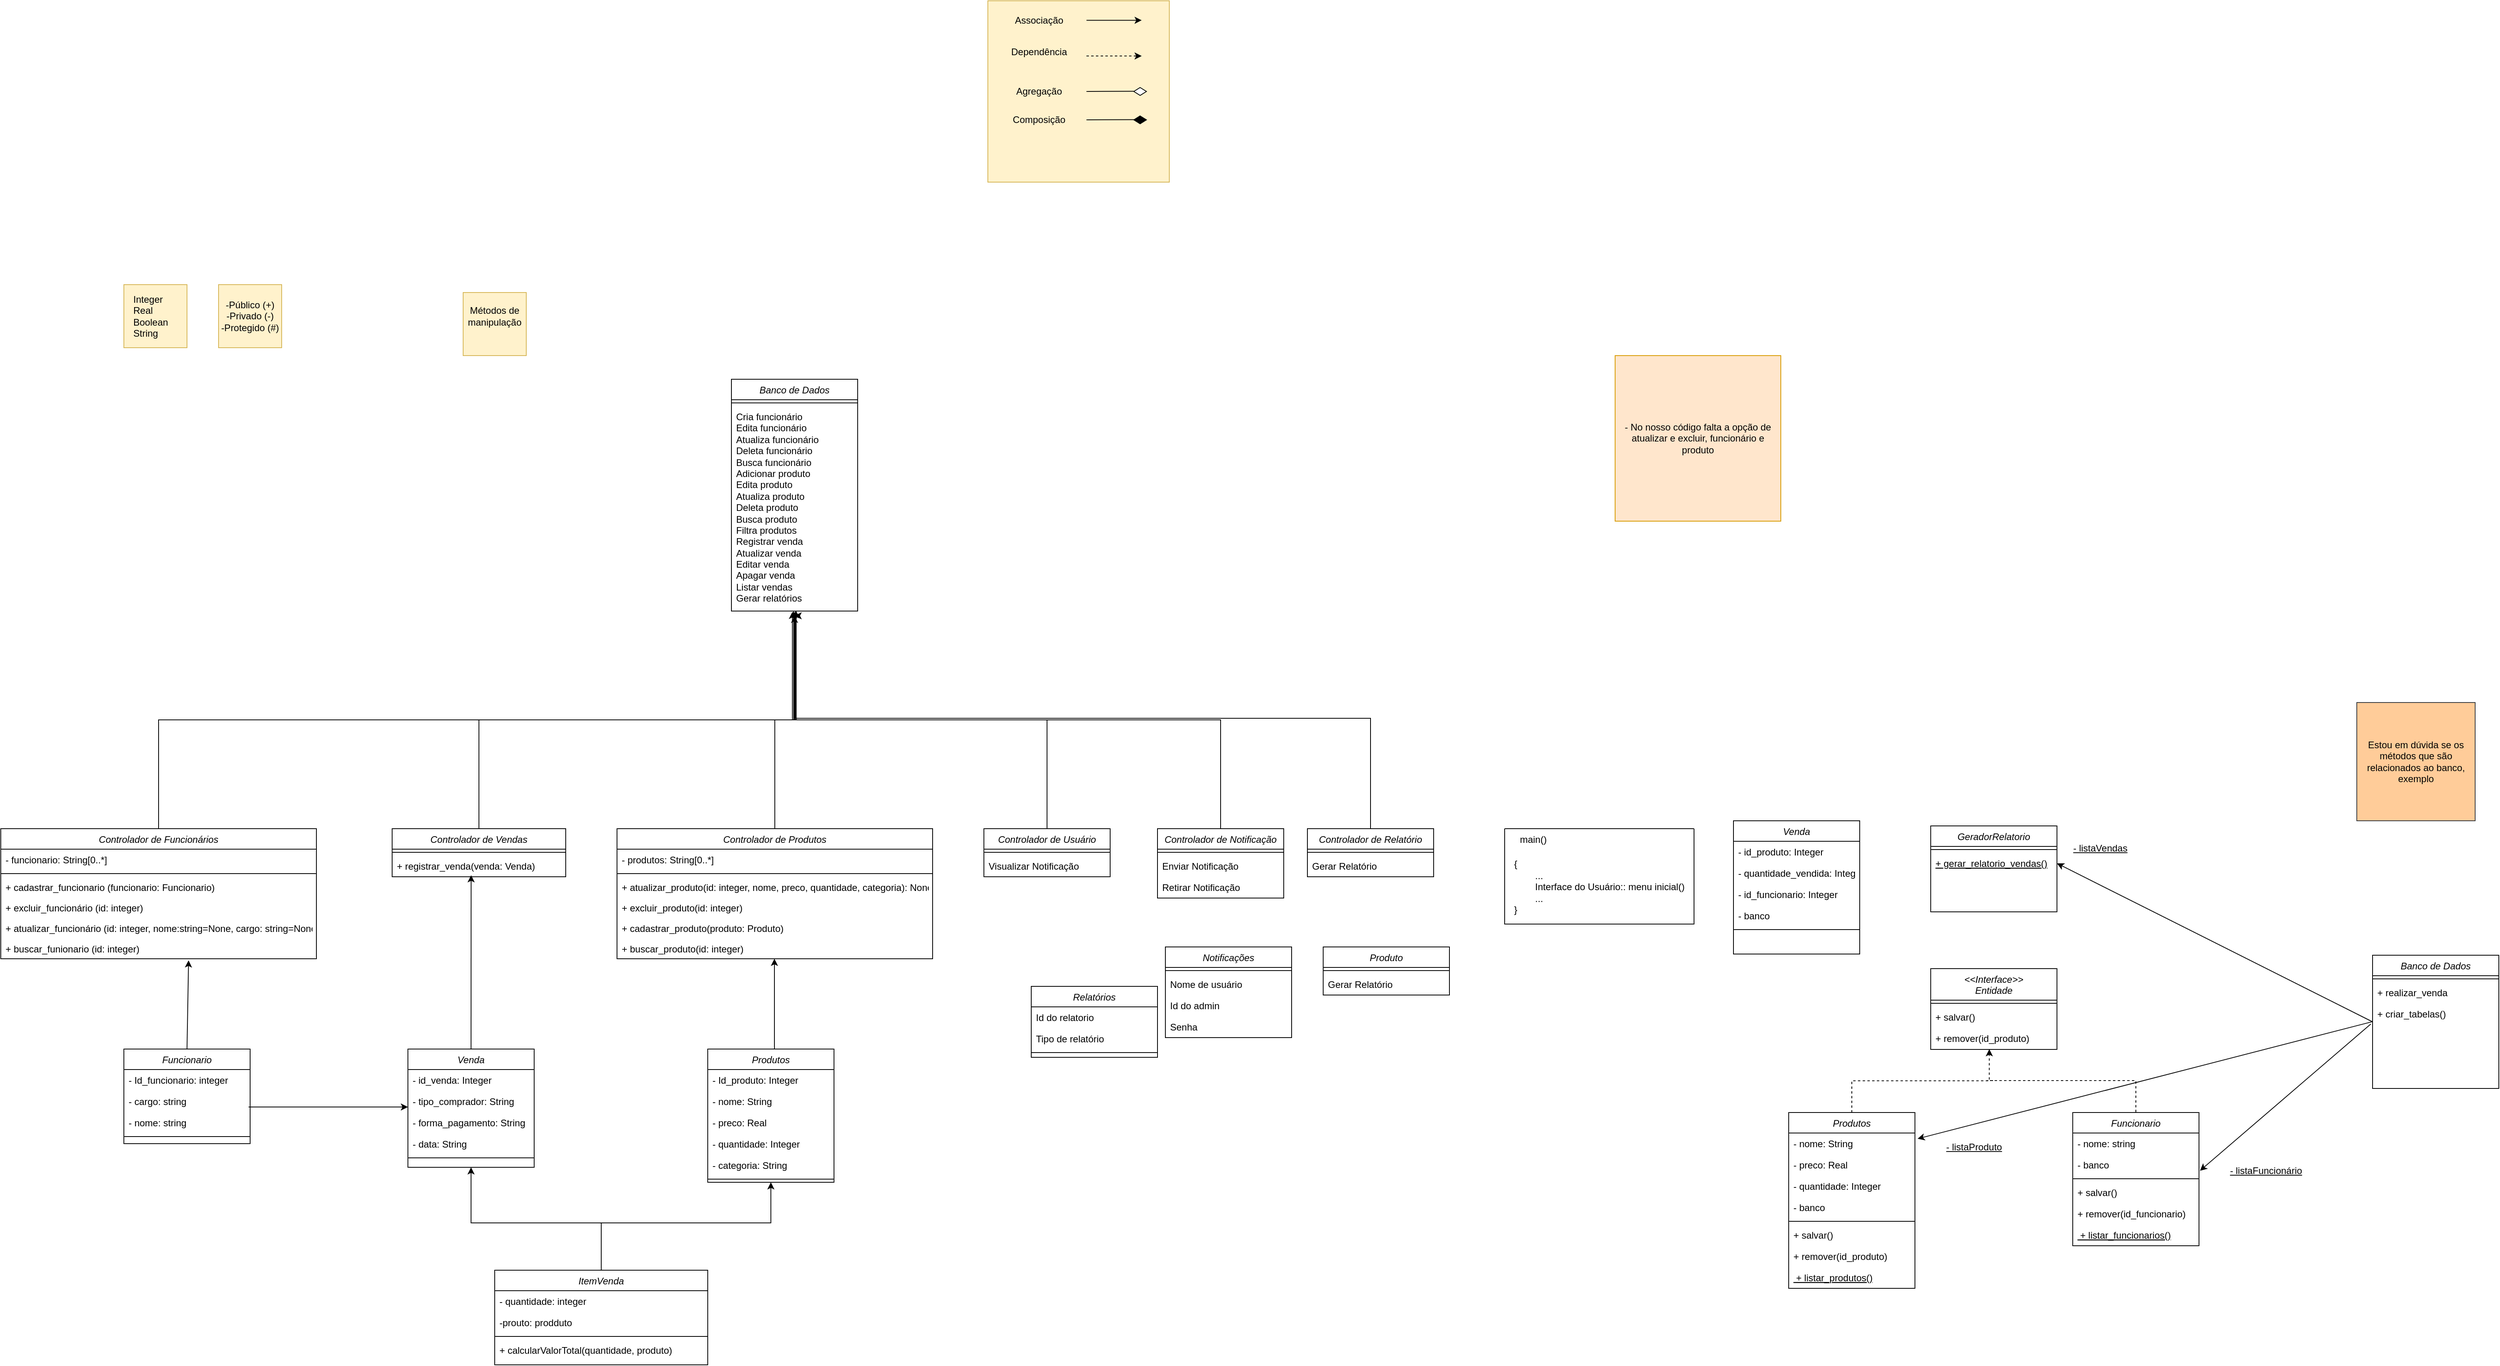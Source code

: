 <mxfile version="24.8.9">
  <diagram id="C5RBs43oDa-KdzZeNtuy" name="Page-1">
    <mxGraphModel dx="1263" dy="1909" grid="1" gridSize="10" guides="1" tooltips="1" connect="1" arrows="1" fold="1" page="1" pageScale="1" pageWidth="827" pageHeight="1169" math="0" shadow="0">
      <root>
        <mxCell id="WIyWlLk6GJQsqaUBKTNV-0" />
        <mxCell id="WIyWlLk6GJQsqaUBKTNV-1" parent="WIyWlLk6GJQsqaUBKTNV-0" />
        <mxCell id="_I3wtdHXXXUd3-tB5gvO-0" value="Controlador de Produtos" style="swimlane;fontStyle=2;align=center;verticalAlign=top;childLayout=stackLayout;horizontal=1;startSize=26;horizontalStack=0;resizeParent=1;resizeLast=0;collapsible=1;marginBottom=0;rounded=0;shadow=0;strokeWidth=1;" parent="WIyWlLk6GJQsqaUBKTNV-1" vertex="1">
          <mxGeometry x="795" y="160" width="400" height="165" as="geometry">
            <mxRectangle x="230" y="140" width="160" height="26" as="alternateBounds" />
          </mxGeometry>
        </mxCell>
        <mxCell id="_I3wtdHXXXUd3-tB5gvO-1" value="- produtos: String[0..*]" style="text;strokeColor=none;fillColor=none;align=left;verticalAlign=top;spacingLeft=4;spacingRight=4;overflow=hidden;rotatable=0;points=[[0,0.5],[1,0.5]];portConstraint=eastwest;" parent="_I3wtdHXXXUd3-tB5gvO-0" vertex="1">
          <mxGeometry y="26" width="400" height="27" as="geometry" />
        </mxCell>
        <mxCell id="_I3wtdHXXXUd3-tB5gvO-2" value="" style="line;html=1;strokeWidth=1;align=left;verticalAlign=middle;spacingTop=-1;spacingLeft=3;spacingRight=3;rotatable=0;labelPosition=right;points=[];portConstraint=eastwest;" parent="_I3wtdHXXXUd3-tB5gvO-0" vertex="1">
          <mxGeometry y="53" width="400" height="8" as="geometry" />
        </mxCell>
        <mxCell id="_I3wtdHXXXUd3-tB5gvO-3" value="+ atualizar_produto(id: integer, nome, preco, quantidade, categoria): None" style="text;align=left;verticalAlign=top;spacingLeft=4;spacingRight=4;overflow=hidden;rotatable=0;points=[[0,0.5],[1,0.5]];portConstraint=eastwest;rounded=0;shadow=0;html=0;" parent="_I3wtdHXXXUd3-tB5gvO-0" vertex="1">
          <mxGeometry y="61" width="400" height="26" as="geometry" />
        </mxCell>
        <mxCell id="_I3wtdHXXXUd3-tB5gvO-4" value="+ excluir_produto(id: integer)" style="text;align=left;verticalAlign=top;spacingLeft=4;spacingRight=4;overflow=hidden;rotatable=0;points=[[0,0.5],[1,0.5]];portConstraint=eastwest;rounded=0;shadow=0;html=0;" parent="_I3wtdHXXXUd3-tB5gvO-0" vertex="1">
          <mxGeometry y="87" width="400" height="26" as="geometry" />
        </mxCell>
        <mxCell id="_I3wtdHXXXUd3-tB5gvO-5" value="+ cadastrar_produto(produto: Produto)" style="text;align=left;verticalAlign=top;spacingLeft=4;spacingRight=4;overflow=hidden;rotatable=0;points=[[0,0.5],[1,0.5]];portConstraint=eastwest;" parent="_I3wtdHXXXUd3-tB5gvO-0" vertex="1">
          <mxGeometry y="113" width="400" height="26" as="geometry" />
        </mxCell>
        <mxCell id="_I3wtdHXXXUd3-tB5gvO-6" value="+ buscar_produto(id: integer) " style="text;align=left;verticalAlign=top;spacingLeft=4;spacingRight=4;overflow=hidden;rotatable=0;points=[[0,0.5],[1,0.5]];portConstraint=eastwest;" parent="_I3wtdHXXXUd3-tB5gvO-0" vertex="1">
          <mxGeometry y="139" width="400" height="26" as="geometry" />
        </mxCell>
        <mxCell id="_I3wtdHXXXUd3-tB5gvO-7" value="Controlador de Funcionários" style="swimlane;fontStyle=2;align=center;verticalAlign=top;childLayout=stackLayout;horizontal=1;startSize=26;horizontalStack=0;resizeParent=1;resizeLast=0;collapsible=1;marginBottom=0;rounded=0;shadow=0;strokeWidth=1;" parent="WIyWlLk6GJQsqaUBKTNV-1" vertex="1">
          <mxGeometry x="14" y="160" width="400" height="165" as="geometry">
            <mxRectangle x="230" y="140" width="160" height="26" as="alternateBounds" />
          </mxGeometry>
        </mxCell>
        <mxCell id="_I3wtdHXXXUd3-tB5gvO-8" value="- funcionario: String[0..*]" style="text;strokeColor=none;fillColor=none;align=left;verticalAlign=top;spacingLeft=4;spacingRight=4;overflow=hidden;rotatable=0;points=[[0,0.5],[1,0.5]];portConstraint=eastwest;" parent="_I3wtdHXXXUd3-tB5gvO-7" vertex="1">
          <mxGeometry y="26" width="400" height="27" as="geometry" />
        </mxCell>
        <mxCell id="_I3wtdHXXXUd3-tB5gvO-9" value="" style="line;html=1;strokeWidth=1;align=left;verticalAlign=middle;spacingTop=-1;spacingLeft=3;spacingRight=3;rotatable=0;labelPosition=right;points=[];portConstraint=eastwest;" parent="_I3wtdHXXXUd3-tB5gvO-7" vertex="1">
          <mxGeometry y="53" width="400" height="8" as="geometry" />
        </mxCell>
        <mxCell id="_I3wtdHXXXUd3-tB5gvO-10" value="+ cadastrar_funcionario (funcionario: Funcionario)" style="text;align=left;verticalAlign=top;spacingLeft=4;spacingRight=4;overflow=hidden;rotatable=0;points=[[0,0.5],[1,0.5]];portConstraint=eastwest;" parent="_I3wtdHXXXUd3-tB5gvO-7" vertex="1">
          <mxGeometry y="61" width="400" height="26" as="geometry" />
        </mxCell>
        <mxCell id="_I3wtdHXXXUd3-tB5gvO-11" value="+ excluir_funcionário (id: integer)" style="text;align=left;verticalAlign=top;spacingLeft=4;spacingRight=4;overflow=hidden;rotatable=0;points=[[0,0.5],[1,0.5]];portConstraint=eastwest;rounded=0;shadow=0;html=0;" parent="_I3wtdHXXXUd3-tB5gvO-7" vertex="1">
          <mxGeometry y="87" width="400" height="26" as="geometry" />
        </mxCell>
        <mxCell id="_I3wtdHXXXUd3-tB5gvO-12" value="+ atualizar_funcionário (id: integer, nome:string=None, cargo: string=None)" style="text;align=left;verticalAlign=top;spacingLeft=4;spacingRight=4;overflow=hidden;rotatable=0;points=[[0,0.5],[1,0.5]];portConstraint=eastwest;rounded=0;shadow=0;html=0;" parent="_I3wtdHXXXUd3-tB5gvO-7" vertex="1">
          <mxGeometry y="113" width="400" height="26" as="geometry" />
        </mxCell>
        <mxCell id="_I3wtdHXXXUd3-tB5gvO-13" value="+ buscar_funionario (id: integer)" style="text;align=left;verticalAlign=top;spacingLeft=4;spacingRight=4;overflow=hidden;rotatable=0;points=[[0,0.5],[1,0.5]];portConstraint=eastwest;rounded=0;shadow=0;html=0;" parent="_I3wtdHXXXUd3-tB5gvO-7" vertex="1">
          <mxGeometry y="139" width="400" height="26" as="geometry" />
        </mxCell>
        <mxCell id="_I3wtdHXXXUd3-tB5gvO-14" value="Controlador de Vendas" style="swimlane;fontStyle=2;align=center;verticalAlign=top;childLayout=stackLayout;horizontal=1;startSize=26;horizontalStack=0;resizeParent=1;resizeLast=0;collapsible=1;marginBottom=0;rounded=0;shadow=0;strokeWidth=1;" parent="WIyWlLk6GJQsqaUBKTNV-1" vertex="1">
          <mxGeometry x="510" y="160" width="220" height="61" as="geometry">
            <mxRectangle x="240" y="200" width="160" height="26" as="alternateBounds" />
          </mxGeometry>
        </mxCell>
        <mxCell id="_I3wtdHXXXUd3-tB5gvO-15" value="" style="line;html=1;strokeWidth=1;align=left;verticalAlign=middle;spacingTop=-1;spacingLeft=3;spacingRight=3;rotatable=0;labelPosition=right;points=[];portConstraint=eastwest;" parent="_I3wtdHXXXUd3-tB5gvO-14" vertex="1">
          <mxGeometry y="26" width="220" height="8" as="geometry" />
        </mxCell>
        <mxCell id="_I3wtdHXXXUd3-tB5gvO-16" value="+ registrar_venda(venda: Venda)" style="text;strokeColor=none;fillColor=none;align=left;verticalAlign=top;spacingLeft=4;spacingRight=4;overflow=hidden;rotatable=0;points=[[0,0.5],[1,0.5]];portConstraint=eastwest;" parent="_I3wtdHXXXUd3-tB5gvO-14" vertex="1">
          <mxGeometry y="34" width="220" height="27" as="geometry" />
        </mxCell>
        <mxCell id="_I3wtdHXXXUd3-tB5gvO-17" value="Controlador de Notificação" style="swimlane;fontStyle=2;align=center;verticalAlign=top;childLayout=stackLayout;horizontal=1;startSize=26;horizontalStack=0;resizeParent=1;resizeLast=0;collapsible=1;marginBottom=0;rounded=0;shadow=0;strokeWidth=1;" parent="WIyWlLk6GJQsqaUBKTNV-1" vertex="1">
          <mxGeometry x="1480" y="160" width="160" height="88" as="geometry">
            <mxRectangle x="240" y="200" width="160" height="26" as="alternateBounds" />
          </mxGeometry>
        </mxCell>
        <mxCell id="_I3wtdHXXXUd3-tB5gvO-18" value="" style="line;html=1;strokeWidth=1;align=left;verticalAlign=middle;spacingTop=-1;spacingLeft=3;spacingRight=3;rotatable=0;labelPosition=right;points=[];portConstraint=eastwest;" parent="_I3wtdHXXXUd3-tB5gvO-17" vertex="1">
          <mxGeometry y="26" width="160" height="8" as="geometry" />
        </mxCell>
        <mxCell id="_I3wtdHXXXUd3-tB5gvO-19" value="Enviar Notificação" style="text;strokeColor=none;fillColor=none;align=left;verticalAlign=top;spacingLeft=4;spacingRight=4;overflow=hidden;rotatable=0;points=[[0,0.5],[1,0.5]];portConstraint=eastwest;" parent="_I3wtdHXXXUd3-tB5gvO-17" vertex="1">
          <mxGeometry y="34" width="160" height="27" as="geometry" />
        </mxCell>
        <mxCell id="_I3wtdHXXXUd3-tB5gvO-20" value="Retirar Notificação" style="text;strokeColor=none;fillColor=none;align=left;verticalAlign=top;spacingLeft=4;spacingRight=4;overflow=hidden;rotatable=0;points=[[0,0.5],[1,0.5]];portConstraint=eastwest;" parent="_I3wtdHXXXUd3-tB5gvO-17" vertex="1">
          <mxGeometry y="61" width="160" height="27" as="geometry" />
        </mxCell>
        <mxCell id="_I3wtdHXXXUd3-tB5gvO-21" value="Controlador de Usuário" style="swimlane;fontStyle=2;align=center;verticalAlign=top;childLayout=stackLayout;horizontal=1;startSize=26;horizontalStack=0;resizeParent=1;resizeLast=0;collapsible=1;marginBottom=0;rounded=0;shadow=0;strokeWidth=1;" parent="WIyWlLk6GJQsqaUBKTNV-1" vertex="1">
          <mxGeometry x="1260" y="160" width="160" height="61" as="geometry">
            <mxRectangle x="240" y="200" width="160" height="26" as="alternateBounds" />
          </mxGeometry>
        </mxCell>
        <mxCell id="_I3wtdHXXXUd3-tB5gvO-22" value="" style="line;html=1;strokeWidth=1;align=left;verticalAlign=middle;spacingTop=-1;spacingLeft=3;spacingRight=3;rotatable=0;labelPosition=right;points=[];portConstraint=eastwest;" parent="_I3wtdHXXXUd3-tB5gvO-21" vertex="1">
          <mxGeometry y="26" width="160" height="8" as="geometry" />
        </mxCell>
        <mxCell id="_I3wtdHXXXUd3-tB5gvO-23" value="Visualizar Notificação" style="text;strokeColor=none;fillColor=none;align=left;verticalAlign=top;spacingLeft=4;spacingRight=4;overflow=hidden;rotatable=0;points=[[0,0.5],[1,0.5]];portConstraint=eastwest;" parent="_I3wtdHXXXUd3-tB5gvO-21" vertex="1">
          <mxGeometry y="34" width="160" height="27" as="geometry" />
        </mxCell>
        <mxCell id="I9rmAQICTZ3IYjPyF-Hz-8" style="edgeStyle=orthogonalEdgeStyle;rounded=0;orthogonalLoop=1;jettySize=auto;html=1;" parent="WIyWlLk6GJQsqaUBKTNV-1" source="_I3wtdHXXXUd3-tB5gvO-24" edge="1">
          <mxGeometry relative="1" as="geometry">
            <mxPoint x="1020" y="-110.0" as="targetPoint" />
            <Array as="points">
              <mxPoint x="1750" y="20" />
              <mxPoint x="1021" y="20" />
              <mxPoint x="1021" y="-110" />
            </Array>
          </mxGeometry>
        </mxCell>
        <mxCell id="_I3wtdHXXXUd3-tB5gvO-24" value="Controlador de Relatório" style="swimlane;fontStyle=2;align=center;verticalAlign=top;childLayout=stackLayout;horizontal=1;startSize=26;horizontalStack=0;resizeParent=1;resizeLast=0;collapsible=1;marginBottom=0;rounded=0;shadow=0;strokeWidth=1;" parent="WIyWlLk6GJQsqaUBKTNV-1" vertex="1">
          <mxGeometry x="1670" y="160" width="160" height="61" as="geometry">
            <mxRectangle x="230" y="140" width="160" height="26" as="alternateBounds" />
          </mxGeometry>
        </mxCell>
        <mxCell id="_I3wtdHXXXUd3-tB5gvO-25" value="" style="line;html=1;strokeWidth=1;align=left;verticalAlign=middle;spacingTop=-1;spacingLeft=3;spacingRight=3;rotatable=0;labelPosition=right;points=[];portConstraint=eastwest;" parent="_I3wtdHXXXUd3-tB5gvO-24" vertex="1">
          <mxGeometry y="26" width="160" height="8" as="geometry" />
        </mxCell>
        <mxCell id="_I3wtdHXXXUd3-tB5gvO-26" value="Gerar Relatório" style="text;strokeColor=none;fillColor=none;align=left;verticalAlign=top;spacingLeft=4;spacingRight=4;overflow=hidden;rotatable=0;points=[[0,0.5],[1,0.5]];portConstraint=eastwest;" parent="_I3wtdHXXXUd3-tB5gvO-24" vertex="1">
          <mxGeometry y="34" width="160" height="27" as="geometry" />
        </mxCell>
        <mxCell id="_I3wtdHXXXUd3-tB5gvO-27" value="Notificações" style="swimlane;fontStyle=2;align=center;verticalAlign=top;childLayout=stackLayout;horizontal=1;startSize=26;horizontalStack=0;resizeParent=1;resizeLast=0;collapsible=1;marginBottom=0;rounded=0;shadow=0;strokeWidth=1;" parent="WIyWlLk6GJQsqaUBKTNV-1" vertex="1">
          <mxGeometry x="1490" y="310" width="160" height="115" as="geometry">
            <mxRectangle x="240" y="200" width="160" height="26" as="alternateBounds" />
          </mxGeometry>
        </mxCell>
        <mxCell id="_I3wtdHXXXUd3-tB5gvO-28" value="" style="line;html=1;strokeWidth=1;align=left;verticalAlign=middle;spacingTop=-1;spacingLeft=3;spacingRight=3;rotatable=0;labelPosition=right;points=[];portConstraint=eastwest;" parent="_I3wtdHXXXUd3-tB5gvO-27" vertex="1">
          <mxGeometry y="26" width="160" height="8" as="geometry" />
        </mxCell>
        <mxCell id="_I3wtdHXXXUd3-tB5gvO-29" value="Nome de usuário" style="text;strokeColor=none;fillColor=none;align=left;verticalAlign=top;spacingLeft=4;spacingRight=4;overflow=hidden;rotatable=0;points=[[0,0.5],[1,0.5]];portConstraint=eastwest;" parent="_I3wtdHXXXUd3-tB5gvO-27" vertex="1">
          <mxGeometry y="34" width="160" height="27" as="geometry" />
        </mxCell>
        <mxCell id="_I3wtdHXXXUd3-tB5gvO-30" value="Id do admin" style="text;strokeColor=none;fillColor=none;align=left;verticalAlign=top;spacingLeft=4;spacingRight=4;overflow=hidden;rotatable=0;points=[[0,0.5],[1,0.5]];portConstraint=eastwest;" parent="_I3wtdHXXXUd3-tB5gvO-27" vertex="1">
          <mxGeometry y="61" width="160" height="27" as="geometry" />
        </mxCell>
        <mxCell id="_I3wtdHXXXUd3-tB5gvO-31" value="Senha" style="text;strokeColor=none;fillColor=none;align=left;verticalAlign=top;spacingLeft=4;spacingRight=4;overflow=hidden;rotatable=0;points=[[0,0.5],[1,0.5]];portConstraint=eastwest;" parent="_I3wtdHXXXUd3-tB5gvO-27" vertex="1">
          <mxGeometry y="88" width="160" height="27" as="geometry" />
        </mxCell>
        <mxCell id="_I3wtdHXXXUd3-tB5gvO-32" value="Venda" style="swimlane;fontStyle=2;align=center;verticalAlign=top;childLayout=stackLayout;horizontal=1;startSize=26;horizontalStack=0;resizeParent=1;resizeLast=0;collapsible=1;marginBottom=0;rounded=0;shadow=0;strokeWidth=1;" parent="WIyWlLk6GJQsqaUBKTNV-1" vertex="1">
          <mxGeometry x="530" y="439.5" width="160" height="150" as="geometry">
            <mxRectangle x="230" y="140" width="160" height="26" as="alternateBounds" />
          </mxGeometry>
        </mxCell>
        <mxCell id="_I3wtdHXXXUd3-tB5gvO-33" value="- id_venda: Integer" style="text;strokeColor=none;fillColor=none;align=left;verticalAlign=top;spacingLeft=4;spacingRight=4;overflow=hidden;rotatable=0;points=[[0,0.5],[1,0.5]];portConstraint=eastwest;" parent="_I3wtdHXXXUd3-tB5gvO-32" vertex="1">
          <mxGeometry y="26" width="160" height="27" as="geometry" />
        </mxCell>
        <mxCell id="_I3wtdHXXXUd3-tB5gvO-34" value="- tipo_comprador: String" style="text;strokeColor=none;fillColor=none;align=left;verticalAlign=top;spacingLeft=4;spacingRight=4;overflow=hidden;rotatable=0;points=[[0,0.5],[1,0.5]];portConstraint=eastwest;" parent="_I3wtdHXXXUd3-tB5gvO-32" vertex="1">
          <mxGeometry y="53" width="160" height="27" as="geometry" />
        </mxCell>
        <mxCell id="_I3wtdHXXXUd3-tB5gvO-35" value="- forma_pagamento: String" style="text;strokeColor=none;fillColor=none;align=left;verticalAlign=top;spacingLeft=4;spacingRight=4;overflow=hidden;rotatable=0;points=[[0,0.5],[1,0.5]];portConstraint=eastwest;" parent="_I3wtdHXXXUd3-tB5gvO-32" vertex="1">
          <mxGeometry y="80" width="160" height="27" as="geometry" />
        </mxCell>
        <mxCell id="_I3wtdHXXXUd3-tB5gvO-36" value="- data: String" style="text;strokeColor=none;fillColor=none;align=left;verticalAlign=top;spacingLeft=4;spacingRight=4;overflow=hidden;rotatable=0;points=[[0,0.5],[1,0.5]];portConstraint=eastwest;" parent="_I3wtdHXXXUd3-tB5gvO-32" vertex="1">
          <mxGeometry y="107" width="160" height="27" as="geometry" />
        </mxCell>
        <mxCell id="_I3wtdHXXXUd3-tB5gvO-37" value="" style="line;html=1;strokeWidth=1;align=left;verticalAlign=middle;spacingTop=-1;spacingLeft=3;spacingRight=3;rotatable=0;labelPosition=right;points=[];portConstraint=eastwest;" parent="_I3wtdHXXXUd3-tB5gvO-32" vertex="1">
          <mxGeometry y="134" width="160" height="8" as="geometry" />
        </mxCell>
        <mxCell id="_I3wtdHXXXUd3-tB5gvO-38" value="Produtos" style="swimlane;fontStyle=2;align=center;verticalAlign=top;childLayout=stackLayout;horizontal=1;startSize=26;horizontalStack=0;resizeParent=1;resizeLast=0;collapsible=1;marginBottom=0;rounded=0;shadow=0;strokeWidth=1;" parent="WIyWlLk6GJQsqaUBKTNV-1" vertex="1">
          <mxGeometry x="910" y="439.5" width="160" height="169" as="geometry">
            <mxRectangle x="230" y="140" width="160" height="26" as="alternateBounds" />
          </mxGeometry>
        </mxCell>
        <mxCell id="_I3wtdHXXXUd3-tB5gvO-39" value="- Id_produto: Integer" style="text;strokeColor=none;fillColor=none;align=left;verticalAlign=top;spacingLeft=4;spacingRight=4;overflow=hidden;rotatable=0;points=[[0,0.5],[1,0.5]];portConstraint=eastwest;" parent="_I3wtdHXXXUd3-tB5gvO-38" vertex="1">
          <mxGeometry y="26" width="160" height="27" as="geometry" />
        </mxCell>
        <mxCell id="_I3wtdHXXXUd3-tB5gvO-40" value="- nome: String" style="text;strokeColor=none;fillColor=none;align=left;verticalAlign=top;spacingLeft=4;spacingRight=4;overflow=hidden;rotatable=0;points=[[0,0.5],[1,0.5]];portConstraint=eastwest;" parent="_I3wtdHXXXUd3-tB5gvO-38" vertex="1">
          <mxGeometry y="53" width="160" height="27" as="geometry" />
        </mxCell>
        <mxCell id="_I3wtdHXXXUd3-tB5gvO-41" value="- preco: Real" style="text;strokeColor=none;fillColor=none;align=left;verticalAlign=top;spacingLeft=4;spacingRight=4;overflow=hidden;rotatable=0;points=[[0,0.5],[1,0.5]];portConstraint=eastwest;" parent="_I3wtdHXXXUd3-tB5gvO-38" vertex="1">
          <mxGeometry y="80" width="160" height="27" as="geometry" />
        </mxCell>
        <mxCell id="_I3wtdHXXXUd3-tB5gvO-42" value="- quantidade: Integer" style="text;strokeColor=none;fillColor=none;align=left;verticalAlign=top;spacingLeft=4;spacingRight=4;overflow=hidden;rotatable=0;points=[[0,0.5],[1,0.5]];portConstraint=eastwest;" parent="_I3wtdHXXXUd3-tB5gvO-38" vertex="1">
          <mxGeometry y="107" width="160" height="27" as="geometry" />
        </mxCell>
        <mxCell id="_I3wtdHXXXUd3-tB5gvO-43" value="- categoria: String" style="text;strokeColor=none;fillColor=none;align=left;verticalAlign=top;spacingLeft=4;spacingRight=4;overflow=hidden;rotatable=0;points=[[0,0.5],[1,0.5]];portConstraint=eastwest;" parent="_I3wtdHXXXUd3-tB5gvO-38" vertex="1">
          <mxGeometry y="134" width="160" height="27" as="geometry" />
        </mxCell>
        <mxCell id="_I3wtdHXXXUd3-tB5gvO-44" value="" style="line;html=1;strokeWidth=1;align=left;verticalAlign=middle;spacingTop=-1;spacingLeft=3;spacingRight=3;rotatable=0;labelPosition=right;points=[];portConstraint=eastwest;" parent="_I3wtdHXXXUd3-tB5gvO-38" vertex="1">
          <mxGeometry y="161" width="160" height="8" as="geometry" />
        </mxCell>
        <mxCell id="_I3wtdHXXXUd3-tB5gvO-45" value="Funcionario" style="swimlane;fontStyle=2;align=center;verticalAlign=top;childLayout=stackLayout;horizontal=1;startSize=26;horizontalStack=0;resizeParent=1;resizeLast=0;collapsible=1;marginBottom=0;rounded=0;shadow=0;strokeWidth=1;" parent="WIyWlLk6GJQsqaUBKTNV-1" vertex="1">
          <mxGeometry x="170" y="439.5" width="160" height="120" as="geometry">
            <mxRectangle x="230" y="140" width="160" height="26" as="alternateBounds" />
          </mxGeometry>
        </mxCell>
        <mxCell id="_I3wtdHXXXUd3-tB5gvO-46" value="- Id_funcionario: integer" style="text;strokeColor=none;fillColor=none;align=left;verticalAlign=top;spacingLeft=4;spacingRight=4;overflow=hidden;rotatable=0;points=[[0,0.5],[1,0.5]];portConstraint=eastwest;" parent="_I3wtdHXXXUd3-tB5gvO-45" vertex="1">
          <mxGeometry y="26" width="160" height="27" as="geometry" />
        </mxCell>
        <mxCell id="_I3wtdHXXXUd3-tB5gvO-47" value="- cargo: string" style="text;strokeColor=none;fillColor=none;align=left;verticalAlign=top;spacingLeft=4;spacingRight=4;overflow=hidden;rotatable=0;points=[[0,0.5],[1,0.5]];portConstraint=eastwest;" parent="_I3wtdHXXXUd3-tB5gvO-45" vertex="1">
          <mxGeometry y="53" width="160" height="27" as="geometry" />
        </mxCell>
        <mxCell id="_I3wtdHXXXUd3-tB5gvO-48" value="- nome: string" style="text;strokeColor=none;fillColor=none;align=left;verticalAlign=top;spacingLeft=4;spacingRight=4;overflow=hidden;rotatable=0;points=[[0,0.5],[1,0.5]];portConstraint=eastwest;" parent="_I3wtdHXXXUd3-tB5gvO-45" vertex="1">
          <mxGeometry y="80" width="160" height="27" as="geometry" />
        </mxCell>
        <mxCell id="_I3wtdHXXXUd3-tB5gvO-49" value="" style="line;html=1;strokeWidth=1;align=left;verticalAlign=middle;spacingTop=-1;spacingLeft=3;spacingRight=3;rotatable=0;labelPosition=right;points=[];portConstraint=eastwest;" parent="_I3wtdHXXXUd3-tB5gvO-45" vertex="1">
          <mxGeometry y="107" width="160" height="8" as="geometry" />
        </mxCell>
        <mxCell id="_I3wtdHXXXUd3-tB5gvO-224" value="" style="whiteSpace=wrap;html=1;aspect=fixed;fillColor=#fff2cc;strokeColor=#d6b656;" parent="WIyWlLk6GJQsqaUBKTNV-1" vertex="1">
          <mxGeometry x="170" y="-530" width="80" height="80" as="geometry" />
        </mxCell>
        <mxCell id="_I3wtdHXXXUd3-tB5gvO-223" value="Integer&lt;div&gt;Real&lt;/div&gt;&lt;div&gt;Boolean&lt;/div&gt;&lt;div&gt;String&lt;/div&gt;" style="text;html=1;align=left;verticalAlign=middle;whiteSpace=wrap;rounded=0;" parent="WIyWlLk6GJQsqaUBKTNV-1" vertex="1">
          <mxGeometry x="180" y="-520" width="60" height="60" as="geometry" />
        </mxCell>
        <mxCell id="_I3wtdHXXXUd3-tB5gvO-52" value="Relatórios" style="swimlane;fontStyle=2;align=center;verticalAlign=top;childLayout=stackLayout;horizontal=1;startSize=26;horizontalStack=0;resizeParent=1;resizeLast=0;collapsible=1;marginBottom=0;rounded=0;shadow=0;strokeWidth=1;" parent="WIyWlLk6GJQsqaUBKTNV-1" vertex="1">
          <mxGeometry x="1320" y="360" width="160" height="90" as="geometry">
            <mxRectangle x="230" y="140" width="160" height="26" as="alternateBounds" />
          </mxGeometry>
        </mxCell>
        <mxCell id="_I3wtdHXXXUd3-tB5gvO-53" value="Id do relatorio" style="text;strokeColor=none;fillColor=none;align=left;verticalAlign=top;spacingLeft=4;spacingRight=4;overflow=hidden;rotatable=0;points=[[0,0.5],[1,0.5]];portConstraint=eastwest;" parent="_I3wtdHXXXUd3-tB5gvO-52" vertex="1">
          <mxGeometry y="26" width="160" height="27" as="geometry" />
        </mxCell>
        <mxCell id="_I3wtdHXXXUd3-tB5gvO-54" value="Tipo de relatório" style="text;strokeColor=none;fillColor=none;align=left;verticalAlign=top;spacingLeft=4;spacingRight=4;overflow=hidden;rotatable=0;points=[[0,0.5],[1,0.5]];portConstraint=eastwest;" parent="_I3wtdHXXXUd3-tB5gvO-52" vertex="1">
          <mxGeometry y="53" width="160" height="27" as="geometry" />
        </mxCell>
        <mxCell id="_I3wtdHXXXUd3-tB5gvO-55" value="" style="line;html=1;strokeWidth=1;align=left;verticalAlign=middle;spacingTop=-1;spacingLeft=3;spacingRight=3;rotatable=0;labelPosition=right;points=[];portConstraint=eastwest;" parent="_I3wtdHXXXUd3-tB5gvO-52" vertex="1">
          <mxGeometry y="80" width="160" height="8" as="geometry" />
        </mxCell>
        <mxCell id="_I3wtdHXXXUd3-tB5gvO-50" value="" style="whiteSpace=wrap;html=1;aspect=fixed;fillColor=#fff2cc;strokeColor=#d6b656;" parent="WIyWlLk6GJQsqaUBKTNV-1" vertex="1">
          <mxGeometry x="170" y="-530" width="80" height="80" as="geometry" />
        </mxCell>
        <mxCell id="_I3wtdHXXXUd3-tB5gvO-222" value="" style="whiteSpace=wrap;html=1;aspect=fixed;fillColor=#fff2cc;strokeColor=#d6b656;" parent="WIyWlLk6GJQsqaUBKTNV-1" vertex="1">
          <mxGeometry x="600" y="-520" width="80" height="80" as="geometry" />
        </mxCell>
        <mxCell id="_I3wtdHXXXUd3-tB5gvO-221" value="Métodos de manipulação" style="text;html=1;align=center;verticalAlign=middle;whiteSpace=wrap;rounded=0;" parent="WIyWlLk6GJQsqaUBKTNV-1" vertex="1">
          <mxGeometry x="610" y="-505" width="60" height="30" as="geometry" />
        </mxCell>
        <mxCell id="_I3wtdHXXXUd3-tB5gvO-220" value="" style="whiteSpace=wrap;html=1;aspect=fixed;fillColor=#fff2cc;strokeColor=#d6b656;" parent="WIyWlLk6GJQsqaUBKTNV-1" vertex="1">
          <mxGeometry x="290" y="-530" width="80" height="80" as="geometry" />
        </mxCell>
        <mxCell id="_I3wtdHXXXUd3-tB5gvO-219" value="-Público (+)&lt;br&gt;-Privado (-)&lt;br&gt;-Protegido (#)" style="text;html=1;align=center;verticalAlign=middle;whiteSpace=wrap;rounded=0;" parent="WIyWlLk6GJQsqaUBKTNV-1" vertex="1">
          <mxGeometry x="290" y="-530" width="80" height="80" as="geometry" />
        </mxCell>
        <mxCell id="_I3wtdHXXXUd3-tB5gvO-56" value="Banco de Dados" style="swimlane;fontStyle=2;align=center;verticalAlign=top;childLayout=stackLayout;horizontal=1;startSize=26;horizontalStack=0;resizeParent=1;resizeLast=0;collapsible=1;marginBottom=0;rounded=0;shadow=0;strokeWidth=1;" parent="WIyWlLk6GJQsqaUBKTNV-1" vertex="1">
          <mxGeometry x="940" y="-410" width="160" height="294" as="geometry">
            <mxRectangle x="230" y="140" width="160" height="26" as="alternateBounds" />
          </mxGeometry>
        </mxCell>
        <mxCell id="_I3wtdHXXXUd3-tB5gvO-57" value="" style="line;html=1;strokeWidth=1;align=left;verticalAlign=middle;spacingTop=-1;spacingLeft=3;spacingRight=3;rotatable=0;labelPosition=right;points=[];portConstraint=eastwest;" parent="_I3wtdHXXXUd3-tB5gvO-56" vertex="1">
          <mxGeometry y="26" width="160" height="8" as="geometry" />
        </mxCell>
        <mxCell id="_I3wtdHXXXUd3-tB5gvO-58" value="Cria funcionário&lt;div&gt;Edita funcionário&lt;/div&gt;&lt;div&gt;Atualiza funcionário&lt;/div&gt;&lt;div&gt;Deleta funcionário&lt;/div&gt;&lt;div&gt;Busca funcionário&lt;/div&gt;&lt;div&gt;Adicionar produto&lt;/div&gt;&lt;div&gt;Edita produto&lt;/div&gt;&lt;div&gt;Atualiza produto&lt;/div&gt;&lt;div&gt;Deleta produto&lt;/div&gt;&lt;div&gt;Busca produto&lt;/div&gt;&lt;div&gt;Filtra produtos&lt;/div&gt;&lt;div&gt;Registrar venda&lt;/div&gt;&lt;div&gt;Atualizar venda&lt;/div&gt;&lt;div&gt;Editar venda&lt;/div&gt;&lt;div&gt;Apagar venda&lt;/div&gt;&lt;div&gt;Listar vendas&lt;/div&gt;&lt;div&gt;Gerar relatórios&lt;/div&gt;" style="text;strokeColor=none;fillColor=none;align=left;verticalAlign=top;spacingLeft=4;spacingRight=4;overflow=hidden;rotatable=0;points=[[0,0.5],[1,0.5]];portConstraint=eastwest;whiteSpace=wrap;html=1;" parent="_I3wtdHXXXUd3-tB5gvO-56" vertex="1">
          <mxGeometry y="34" width="160" height="260" as="geometry" />
        </mxCell>
        <mxCell id="_I3wtdHXXXUd3-tB5gvO-51" value="Integer&lt;div&gt;Real&lt;/div&gt;&lt;div&gt;Boolean&lt;/div&gt;&lt;div&gt;String&lt;/div&gt;" style="text;html=1;align=left;verticalAlign=middle;whiteSpace=wrap;rounded=0;" parent="WIyWlLk6GJQsqaUBKTNV-1" vertex="1">
          <mxGeometry x="180" y="-520" width="60" height="60" as="geometry" />
        </mxCell>
        <mxCell id="_I3wtdHXXXUd3-tB5gvO-65" style="edgeStyle=orthogonalEdgeStyle;rounded=0;orthogonalLoop=1;jettySize=auto;html=1;entryX=0.5;entryY=1;entryDx=0;entryDy=0;" parent="WIyWlLk6GJQsqaUBKTNV-1" source="_I3wtdHXXXUd3-tB5gvO-67" target="_I3wtdHXXXUd3-tB5gvO-32" edge="1">
          <mxGeometry relative="1" as="geometry">
            <Array as="points">
              <mxPoint x="775" y="660" />
              <mxPoint x="610" y="660" />
            </Array>
          </mxGeometry>
        </mxCell>
        <mxCell id="_I3wtdHXXXUd3-tB5gvO-59" value="" style="whiteSpace=wrap;html=1;aspect=fixed;fillColor=#fff2cc;strokeColor=#d6b656;" parent="WIyWlLk6GJQsqaUBKTNV-1" vertex="1">
          <mxGeometry x="600" y="-520" width="80" height="80" as="geometry" />
        </mxCell>
        <mxCell id="_I3wtdHXXXUd3-tB5gvO-66" style="edgeStyle=orthogonalEdgeStyle;rounded=0;orthogonalLoop=1;jettySize=auto;html=1;entryX=0.5;entryY=1;entryDx=0;entryDy=0;" parent="WIyWlLk6GJQsqaUBKTNV-1" source="_I3wtdHXXXUd3-tB5gvO-67" target="_I3wtdHXXXUd3-tB5gvO-38" edge="1">
          <mxGeometry relative="1" as="geometry">
            <mxPoint x="990" y="630" as="targetPoint" />
            <Array as="points">
              <mxPoint x="775" y="660" />
              <mxPoint x="990" y="660" />
            </Array>
          </mxGeometry>
        </mxCell>
        <mxCell id="_I3wtdHXXXUd3-tB5gvO-60" value="Métodos de manipulação" style="text;html=1;align=center;verticalAlign=middle;whiteSpace=wrap;rounded=0;" parent="WIyWlLk6GJQsqaUBKTNV-1" vertex="1">
          <mxGeometry x="610" y="-505" width="60" height="30" as="geometry" />
        </mxCell>
        <mxCell id="_I3wtdHXXXUd3-tB5gvO-67" value="ItemVenda" style="swimlane;fontStyle=2;align=center;verticalAlign=top;childLayout=stackLayout;horizontal=1;startSize=26;horizontalStack=0;resizeParent=1;resizeLast=0;collapsible=1;marginBottom=0;rounded=0;shadow=0;strokeWidth=1;" parent="WIyWlLk6GJQsqaUBKTNV-1" vertex="1">
          <mxGeometry x="640" y="720" width="270" height="120" as="geometry">
            <mxRectangle x="230" y="140" width="160" height="26" as="alternateBounds" />
          </mxGeometry>
        </mxCell>
        <mxCell id="_I3wtdHXXXUd3-tB5gvO-68" value="- quantidade: integer" style="text;strokeColor=none;fillColor=none;align=left;verticalAlign=top;spacingLeft=4;spacingRight=4;overflow=hidden;rotatable=0;points=[[0,0.5],[1,0.5]];portConstraint=eastwest;" parent="_I3wtdHXXXUd3-tB5gvO-67" vertex="1">
          <mxGeometry y="26" width="270" height="27" as="geometry" />
        </mxCell>
        <mxCell id="_I3wtdHXXXUd3-tB5gvO-69" value="-prouto: prodduto" style="text;strokeColor=none;fillColor=none;align=left;verticalAlign=top;spacingLeft=4;spacingRight=4;overflow=hidden;rotatable=0;points=[[0,0.5],[1,0.5]];portConstraint=eastwest;" parent="_I3wtdHXXXUd3-tB5gvO-67" vertex="1">
          <mxGeometry y="53" width="270" height="27" as="geometry" />
        </mxCell>
        <mxCell id="_I3wtdHXXXUd3-tB5gvO-70" value="" style="line;html=1;strokeWidth=1;align=left;verticalAlign=middle;spacingTop=-1;spacingLeft=3;spacingRight=3;rotatable=0;labelPosition=right;points=[];portConstraint=eastwest;" parent="_I3wtdHXXXUd3-tB5gvO-67" vertex="1">
          <mxGeometry y="80" width="270" height="8" as="geometry" />
        </mxCell>
        <mxCell id="_I3wtdHXXXUd3-tB5gvO-71" value="+ calcularValorTotal(quantidade, produto)" style="text;strokeColor=none;fillColor=none;align=left;verticalAlign=top;spacingLeft=4;spacingRight=4;overflow=hidden;rotatable=0;points=[[0,0.5],[1,0.5]];portConstraint=eastwest;" parent="_I3wtdHXXXUd3-tB5gvO-67" vertex="1">
          <mxGeometry y="88" width="270" height="27" as="geometry" />
        </mxCell>
        <mxCell id="_I3wtdHXXXUd3-tB5gvO-61" value="" style="whiteSpace=wrap;html=1;aspect=fixed;fillColor=#fff2cc;strokeColor=#d6b656;" parent="WIyWlLk6GJQsqaUBKTNV-1" vertex="1">
          <mxGeometry x="290" y="-530" width="80" height="80" as="geometry" />
        </mxCell>
        <mxCell id="_I3wtdHXXXUd3-tB5gvO-195" value="" style="whiteSpace=wrap;html=1;aspect=fixed;fillColor=#fff2cc;strokeColor=#d6b656;" parent="WIyWlLk6GJQsqaUBKTNV-1" vertex="1">
          <mxGeometry x="1265" y="-890" width="230" height="230" as="geometry" />
        </mxCell>
        <mxCell id="_I3wtdHXXXUd3-tB5gvO-194" value="" style="endArrow=classic;html=1;rounded=0;exitX=0.261;exitY=0.174;exitDx=0;exitDy=0;exitPerimeter=0;" parent="WIyWlLk6GJQsqaUBKTNV-1" edge="1">
          <mxGeometry width="50" height="50" relative="1" as="geometry">
            <mxPoint x="1390.03" y="-865.27" as="sourcePoint" />
            <mxPoint x="1460" y="-865.29" as="targetPoint" />
            <Array as="points">
              <mxPoint x="1420" y="-865.29" />
            </Array>
          </mxGeometry>
        </mxCell>
        <mxCell id="_I3wtdHXXXUd3-tB5gvO-193" value="Associação" style="text;html=1;align=center;verticalAlign=middle;whiteSpace=wrap;rounded=0;" parent="WIyWlLk6GJQsqaUBKTNV-1" vertex="1">
          <mxGeometry x="1300" y="-880" width="60" height="30" as="geometry" />
        </mxCell>
        <mxCell id="_I3wtdHXXXUd3-tB5gvO-74" style="edgeStyle=orthogonalEdgeStyle;rounded=0;orthogonalLoop=1;jettySize=auto;html=1;entryX=0.5;entryY=1;entryDx=0;entryDy=0;exitX=0.5;exitY=0;exitDx=0;exitDy=0;" parent="WIyWlLk6GJQsqaUBKTNV-1" source="_I3wtdHXXXUd3-tB5gvO-38" edge="1">
          <mxGeometry relative="1" as="geometry">
            <mxPoint x="995" y="430" as="sourcePoint" />
            <mxPoint x="994.5" y="325" as="targetPoint" />
            <Array as="points">
              <mxPoint x="995" y="440" />
            </Array>
          </mxGeometry>
        </mxCell>
        <mxCell id="_I3wtdHXXXUd3-tB5gvO-62" value="-Público (+)&lt;br&gt;-Privado (-)&lt;br&gt;-Protegido (#)" style="text;html=1;align=center;verticalAlign=middle;whiteSpace=wrap;rounded=0;" parent="WIyWlLk6GJQsqaUBKTNV-1" vertex="1">
          <mxGeometry x="290" y="-530" width="80" height="80" as="geometry" />
        </mxCell>
        <mxCell id="_I3wtdHXXXUd3-tB5gvO-75" value="" style="endArrow=classic;html=1;rounded=0;entryX=0.455;entryY=0.926;entryDx=0;entryDy=0;entryPerimeter=0;exitX=0.5;exitY=0;exitDx=0;exitDy=0;" parent="WIyWlLk6GJQsqaUBKTNV-1" source="_I3wtdHXXXUd3-tB5gvO-32" target="_I3wtdHXXXUd3-tB5gvO-16" edge="1">
          <mxGeometry width="50" height="50" relative="1" as="geometry">
            <mxPoint x="580" y="360" as="sourcePoint" />
            <mxPoint x="630" y="310" as="targetPoint" />
          </mxGeometry>
        </mxCell>
        <mxCell id="_I3wtdHXXXUd3-tB5gvO-76" value="" style="endArrow=classic;html=1;rounded=0;entryX=0.595;entryY=1.077;entryDx=0;entryDy=0;entryPerimeter=0;" parent="WIyWlLk6GJQsqaUBKTNV-1" target="_I3wtdHXXXUd3-tB5gvO-13" edge="1">
          <mxGeometry width="50" height="50" relative="1" as="geometry">
            <mxPoint x="250" y="440" as="sourcePoint" />
            <mxPoint x="300" y="390" as="targetPoint" />
          </mxGeometry>
        </mxCell>
        <mxCell id="_I3wtdHXXXUd3-tB5gvO-77" value="" style="endArrow=classic;html=1;rounded=0;exitX=0.988;exitY=0.759;exitDx=0;exitDy=0;exitPerimeter=0;entryX=0;entryY=0.759;entryDx=0;entryDy=0;entryPerimeter=0;" parent="WIyWlLk6GJQsqaUBKTNV-1" source="_I3wtdHXXXUd3-tB5gvO-47" target="_I3wtdHXXXUd3-tB5gvO-34" edge="1">
          <mxGeometry width="50" height="50" relative="1" as="geometry">
            <mxPoint x="410" y="540" as="sourcePoint" />
            <mxPoint x="460" y="490" as="targetPoint" />
          </mxGeometry>
        </mxCell>
        <mxCell id="_I3wtdHXXXUd3-tB5gvO-85" value="&amp;nbsp;" style="text;html=1;align=center;verticalAlign=middle;resizable=0;points=[];autosize=1;strokeColor=none;fillColor=none;" parent="WIyWlLk6GJQsqaUBKTNV-1" vertex="1">
          <mxGeometry x="1225" y="608" width="30" height="30" as="geometry" />
        </mxCell>
        <mxCell id="_I3wtdHXXXUd3-tB5gvO-158" value="" style="whiteSpace=wrap;html=1;aspect=fixed;fillColor=#fff2cc;strokeColor=#d6b656;" parent="WIyWlLk6GJQsqaUBKTNV-1" vertex="1">
          <mxGeometry x="1265" y="-890" width="230" height="230" as="geometry" />
        </mxCell>
        <mxCell id="_I3wtdHXXXUd3-tB5gvO-159" value="" style="endArrow=classic;html=1;rounded=0;exitX=0.261;exitY=0.174;exitDx=0;exitDy=0;exitPerimeter=0;" parent="WIyWlLk6GJQsqaUBKTNV-1" edge="1">
          <mxGeometry width="50" height="50" relative="1" as="geometry">
            <mxPoint x="1390.03" y="-865.27" as="sourcePoint" />
            <mxPoint x="1460" y="-865.29" as="targetPoint" />
            <Array as="points">
              <mxPoint x="1420" y="-865.29" />
            </Array>
          </mxGeometry>
        </mxCell>
        <mxCell id="_I3wtdHXXXUd3-tB5gvO-160" value="Associação" style="text;html=1;align=center;verticalAlign=middle;whiteSpace=wrap;rounded=0;" parent="WIyWlLk6GJQsqaUBKTNV-1" vertex="1">
          <mxGeometry x="1300" y="-880" width="60" height="30" as="geometry" />
        </mxCell>
        <mxCell id="7Py9YmB0H-lKycUzYcTV-1" value="" style="endArrow=classic;html=1;rounded=0;exitX=0.261;exitY=0.174;exitDx=0;exitDy=0;exitPerimeter=0;strokeColor=default;dashed=1;" parent="WIyWlLk6GJQsqaUBKTNV-1" edge="1">
          <mxGeometry width="50" height="50" relative="1" as="geometry">
            <mxPoint x="1390.0" y="-819.98" as="sourcePoint" />
            <mxPoint x="1459.97" y="-820" as="targetPoint" />
            <Array as="points">
              <mxPoint x="1419.97" y="-820" />
            </Array>
          </mxGeometry>
        </mxCell>
        <mxCell id="7Py9YmB0H-lKycUzYcTV-3" value="Dependência" style="text;html=1;align=center;verticalAlign=middle;whiteSpace=wrap;rounded=0;" parent="WIyWlLk6GJQsqaUBKTNV-1" vertex="1">
          <mxGeometry x="1300" y="-840" width="60" height="30" as="geometry" />
        </mxCell>
        <mxCell id="7Py9YmB0H-lKycUzYcTV-4" value="Agregação" style="text;html=1;align=center;verticalAlign=middle;whiteSpace=wrap;rounded=0;" parent="WIyWlLk6GJQsqaUBKTNV-1" vertex="1">
          <mxGeometry x="1300" y="-790" width="60" height="30" as="geometry" />
        </mxCell>
        <mxCell id="7Py9YmB0H-lKycUzYcTV-6" value="" style="endArrow=none;html=1;rounded=0;" parent="WIyWlLk6GJQsqaUBKTNV-1" edge="1">
          <mxGeometry width="50" height="50" relative="1" as="geometry">
            <mxPoint x="1390" y="-775" as="sourcePoint" />
            <mxPoint x="1450" y="-775.24" as="targetPoint" />
          </mxGeometry>
        </mxCell>
        <mxCell id="7Py9YmB0H-lKycUzYcTV-7" value="" style="rhombus;whiteSpace=wrap;html=1;" parent="WIyWlLk6GJQsqaUBKTNV-1" vertex="1">
          <mxGeometry x="1450" y="-780" width="16" height="10" as="geometry" />
        </mxCell>
        <mxCell id="7Py9YmB0H-lKycUzYcTV-8" value="Composição" style="text;html=1;align=center;verticalAlign=middle;whiteSpace=wrap;rounded=0;" parent="WIyWlLk6GJQsqaUBKTNV-1" vertex="1">
          <mxGeometry x="1300" y="-754" width="60" height="30" as="geometry" />
        </mxCell>
        <mxCell id="7Py9YmB0H-lKycUzYcTV-10" value="" style="endArrow=none;html=1;rounded=0;" parent="WIyWlLk6GJQsqaUBKTNV-1" edge="1">
          <mxGeometry width="50" height="50" relative="1" as="geometry">
            <mxPoint x="1390" y="-739" as="sourcePoint" />
            <mxPoint x="1450" y="-739.24" as="targetPoint" />
          </mxGeometry>
        </mxCell>
        <mxCell id="7Py9YmB0H-lKycUzYcTV-11" value="" style="rhombus;whiteSpace=wrap;html=1;fillColor=#000000;" parent="WIyWlLk6GJQsqaUBKTNV-1" vertex="1">
          <mxGeometry x="1450" y="-744" width="16" height="10" as="geometry" />
        </mxCell>
        <mxCell id="I9rmAQICTZ3IYjPyF-Hz-2" style="edgeStyle=orthogonalEdgeStyle;rounded=0;orthogonalLoop=1;jettySize=auto;html=1;entryX=0.513;entryY=1;entryDx=0;entryDy=0;entryPerimeter=0;" parent="WIyWlLk6GJQsqaUBKTNV-1" source="_I3wtdHXXXUd3-tB5gvO-7" target="_I3wtdHXXXUd3-tB5gvO-58" edge="1">
          <mxGeometry relative="1" as="geometry" />
        </mxCell>
        <mxCell id="I9rmAQICTZ3IYjPyF-Hz-3" style="edgeStyle=orthogonalEdgeStyle;rounded=0;orthogonalLoop=1;jettySize=auto;html=1;entryX=0.508;entryY=1;entryDx=0;entryDy=0;entryPerimeter=0;" parent="WIyWlLk6GJQsqaUBKTNV-1" source="_I3wtdHXXXUd3-tB5gvO-14" target="_I3wtdHXXXUd3-tB5gvO-58" edge="1">
          <mxGeometry relative="1" as="geometry" />
        </mxCell>
        <mxCell id="I9rmAQICTZ3IYjPyF-Hz-4" style="edgeStyle=orthogonalEdgeStyle;rounded=0;orthogonalLoop=1;jettySize=auto;html=1;entryX=0.5;entryY=1.023;entryDx=0;entryDy=0;entryPerimeter=0;" parent="WIyWlLk6GJQsqaUBKTNV-1" source="_I3wtdHXXXUd3-tB5gvO-0" target="_I3wtdHXXXUd3-tB5gvO-58" edge="1">
          <mxGeometry relative="1" as="geometry">
            <Array as="points">
              <mxPoint x="995" y="22" />
              <mxPoint x="1020" y="22" />
            </Array>
          </mxGeometry>
        </mxCell>
        <mxCell id="I9rmAQICTZ3IYjPyF-Hz-5" style="edgeStyle=orthogonalEdgeStyle;rounded=0;orthogonalLoop=1;jettySize=auto;html=1;entryX=0.483;entryY=1.004;entryDx=0;entryDy=0;entryPerimeter=0;" parent="WIyWlLk6GJQsqaUBKTNV-1" source="_I3wtdHXXXUd3-tB5gvO-21" target="_I3wtdHXXXUd3-tB5gvO-58" edge="1">
          <mxGeometry relative="1" as="geometry" />
        </mxCell>
        <mxCell id="I9rmAQICTZ3IYjPyF-Hz-6" style="edgeStyle=orthogonalEdgeStyle;rounded=0;orthogonalLoop=1;jettySize=auto;html=1;entryX=0.493;entryY=1;entryDx=0;entryDy=0;entryPerimeter=0;" parent="WIyWlLk6GJQsqaUBKTNV-1" source="_I3wtdHXXXUd3-tB5gvO-17" target="_I3wtdHXXXUd3-tB5gvO-58" edge="1">
          <mxGeometry relative="1" as="geometry" />
        </mxCell>
        <mxCell id="OVBkLCfnEWp9YMBtG4E_-0" value="Produto" style="swimlane;fontStyle=2;align=center;verticalAlign=top;childLayout=stackLayout;horizontal=1;startSize=26;horizontalStack=0;resizeParent=1;resizeLast=0;collapsible=1;marginBottom=0;rounded=0;shadow=0;strokeWidth=1;" vertex="1" parent="WIyWlLk6GJQsqaUBKTNV-1">
          <mxGeometry x="1690" y="310" width="160" height="61" as="geometry">
            <mxRectangle x="230" y="140" width="160" height="26" as="alternateBounds" />
          </mxGeometry>
        </mxCell>
        <mxCell id="OVBkLCfnEWp9YMBtG4E_-1" value="" style="line;html=1;strokeWidth=1;align=left;verticalAlign=middle;spacingTop=-1;spacingLeft=3;spacingRight=3;rotatable=0;labelPosition=right;points=[];portConstraint=eastwest;" vertex="1" parent="OVBkLCfnEWp9YMBtG4E_-0">
          <mxGeometry y="26" width="160" height="8" as="geometry" />
        </mxCell>
        <mxCell id="OVBkLCfnEWp9YMBtG4E_-2" value="Gerar Relatório" style="text;strokeColor=none;fillColor=none;align=left;verticalAlign=top;spacingLeft=4;spacingRight=4;overflow=hidden;rotatable=0;points=[[0,0.5],[1,0.5]];portConstraint=eastwest;" vertex="1" parent="OVBkLCfnEWp9YMBtG4E_-0">
          <mxGeometry y="34" width="160" height="27" as="geometry" />
        </mxCell>
        <mxCell id="OVBkLCfnEWp9YMBtG4E_-12" value="Banco de Dados" style="swimlane;fontStyle=2;align=center;verticalAlign=top;childLayout=stackLayout;horizontal=1;startSize=26;horizontalStack=0;resizeParent=1;resizeLast=0;collapsible=1;marginBottom=0;rounded=0;shadow=0;strokeWidth=1;" vertex="1" parent="WIyWlLk6GJQsqaUBKTNV-1">
          <mxGeometry x="3020" y="320.5" width="160" height="169" as="geometry">
            <mxRectangle x="230" y="140" width="160" height="26" as="alternateBounds" />
          </mxGeometry>
        </mxCell>
        <mxCell id="OVBkLCfnEWp9YMBtG4E_-13" value="" style="line;html=1;strokeWidth=1;align=left;verticalAlign=middle;spacingTop=-1;spacingLeft=3;spacingRight=3;rotatable=0;labelPosition=right;points=[];portConstraint=eastwest;" vertex="1" parent="OVBkLCfnEWp9YMBtG4E_-12">
          <mxGeometry y="26" width="160" height="8" as="geometry" />
        </mxCell>
        <mxCell id="OVBkLCfnEWp9YMBtG4E_-63" value="+ realizar_venda" style="text;strokeColor=none;fillColor=none;align=left;verticalAlign=top;spacingLeft=4;spacingRight=4;overflow=hidden;rotatable=0;points=[[0,0.5],[1,0.5]];portConstraint=eastwest;fontStyle=0" vertex="1" parent="OVBkLCfnEWp9YMBtG4E_-12">
          <mxGeometry y="34" width="160" height="27" as="geometry" />
        </mxCell>
        <mxCell id="OVBkLCfnEWp9YMBtG4E_-84" value="+ criar_tabelas()" style="text;strokeColor=none;fillColor=none;align=left;verticalAlign=top;spacingLeft=4;spacingRight=4;overflow=hidden;rotatable=0;points=[[0,0.5],[1,0.5]];portConstraint=eastwest;fontStyle=0" vertex="1" parent="OVBkLCfnEWp9YMBtG4E_-12">
          <mxGeometry y="61" width="160" height="27" as="geometry" />
        </mxCell>
        <mxCell id="OVBkLCfnEWp9YMBtG4E_-26" value="Funcionario" style="swimlane;fontStyle=2;align=center;verticalAlign=top;childLayout=stackLayout;horizontal=1;startSize=26;horizontalStack=0;resizeParent=1;resizeLast=0;collapsible=1;marginBottom=0;rounded=0;shadow=0;strokeWidth=1;" vertex="1" parent="WIyWlLk6GJQsqaUBKTNV-1">
          <mxGeometry x="2640" y="520" width="160" height="169" as="geometry">
            <mxRectangle x="230" y="140" width="160" height="26" as="alternateBounds" />
          </mxGeometry>
        </mxCell>
        <mxCell id="OVBkLCfnEWp9YMBtG4E_-29" value="- nome: string" style="text;strokeColor=none;fillColor=none;align=left;verticalAlign=top;spacingLeft=4;spacingRight=4;overflow=hidden;rotatable=0;points=[[0,0.5],[1,0.5]];portConstraint=eastwest;" vertex="1" parent="OVBkLCfnEWp9YMBtG4E_-26">
          <mxGeometry y="26" width="160" height="27" as="geometry" />
        </mxCell>
        <mxCell id="OVBkLCfnEWp9YMBtG4E_-31" value="- banco" style="text;strokeColor=none;fillColor=none;align=left;verticalAlign=top;spacingLeft=4;spacingRight=4;overflow=hidden;rotatable=0;points=[[0,0.5],[1,0.5]];portConstraint=eastwest;" vertex="1" parent="OVBkLCfnEWp9YMBtG4E_-26">
          <mxGeometry y="53" width="160" height="27" as="geometry" />
        </mxCell>
        <mxCell id="OVBkLCfnEWp9YMBtG4E_-30" value="" style="line;html=1;strokeWidth=1;align=left;verticalAlign=middle;spacingTop=-1;spacingLeft=3;spacingRight=3;rotatable=0;labelPosition=right;points=[];portConstraint=eastwest;" vertex="1" parent="OVBkLCfnEWp9YMBtG4E_-26">
          <mxGeometry y="80" width="160" height="8" as="geometry" />
        </mxCell>
        <mxCell id="OVBkLCfnEWp9YMBtG4E_-82" value="+ salvar()" style="text;strokeColor=none;fillColor=none;align=left;verticalAlign=top;spacingLeft=4;spacingRight=4;overflow=hidden;rotatable=0;points=[[0,0.5],[1,0.5]];portConstraint=eastwest;fontStyle=0" vertex="1" parent="OVBkLCfnEWp9YMBtG4E_-26">
          <mxGeometry y="88" width="160" height="27" as="geometry" />
        </mxCell>
        <mxCell id="OVBkLCfnEWp9YMBtG4E_-83" value="+ remover(id_funcionario)" style="text;strokeColor=none;fillColor=none;align=left;verticalAlign=top;spacingLeft=4;spacingRight=4;overflow=hidden;rotatable=0;points=[[0,0.5],[1,0.5]];portConstraint=eastwest;fontStyle=0" vertex="1" parent="OVBkLCfnEWp9YMBtG4E_-26">
          <mxGeometry y="115" width="160" height="27" as="geometry" />
        </mxCell>
        <mxCell id="OVBkLCfnEWp9YMBtG4E_-32" value=" + listar_funcionarios()" style="text;strokeColor=none;fillColor=none;align=left;verticalAlign=top;spacingLeft=4;spacingRight=4;overflow=hidden;rotatable=0;points=[[0,0.5],[1,0.5]];portConstraint=eastwest;fontStyle=4" vertex="1" parent="OVBkLCfnEWp9YMBtG4E_-26">
          <mxGeometry y="142" width="160" height="27" as="geometry" />
        </mxCell>
        <mxCell id="OVBkLCfnEWp9YMBtG4E_-33" value="&lt;&lt;Interface&gt;&gt;&#xa;Entidade" style="swimlane;fontStyle=2;align=center;verticalAlign=top;childLayout=stackLayout;horizontal=1;startSize=40;horizontalStack=0;resizeParent=1;resizeLast=0;collapsible=1;marginBottom=0;rounded=0;shadow=0;strokeWidth=1;" vertex="1" parent="WIyWlLk6GJQsqaUBKTNV-1">
          <mxGeometry x="2460" y="337.5" width="160" height="102.5" as="geometry">
            <mxRectangle x="230" y="140" width="160" height="26" as="alternateBounds" />
          </mxGeometry>
        </mxCell>
        <mxCell id="OVBkLCfnEWp9YMBtG4E_-36" value="" style="line;html=1;strokeWidth=1;align=left;verticalAlign=middle;spacingTop=-1;spacingLeft=3;spacingRight=3;rotatable=0;labelPosition=right;points=[];portConstraint=eastwest;" vertex="1" parent="OVBkLCfnEWp9YMBtG4E_-33">
          <mxGeometry y="40" width="160" height="8" as="geometry" />
        </mxCell>
        <mxCell id="OVBkLCfnEWp9YMBtG4E_-34" value="+ salvar()" style="text;strokeColor=none;fillColor=none;align=left;verticalAlign=top;spacingLeft=4;spacingRight=4;overflow=hidden;rotatable=0;points=[[0,0.5],[1,0.5]];portConstraint=eastwest;fontStyle=0" vertex="1" parent="OVBkLCfnEWp9YMBtG4E_-33">
          <mxGeometry y="48" width="160" height="27" as="geometry" />
        </mxCell>
        <mxCell id="OVBkLCfnEWp9YMBtG4E_-35" value="+ remover(id_produto)" style="text;strokeColor=none;fillColor=none;align=left;verticalAlign=top;spacingLeft=4;spacingRight=4;overflow=hidden;rotatable=0;points=[[0,0.5],[1,0.5]];portConstraint=eastwest;fontStyle=0" vertex="1" parent="OVBkLCfnEWp9YMBtG4E_-33">
          <mxGeometry y="75" width="160" height="27" as="geometry" />
        </mxCell>
        <mxCell id="OVBkLCfnEWp9YMBtG4E_-37" value="Produtos" style="swimlane;fontStyle=2;align=center;verticalAlign=top;childLayout=stackLayout;horizontal=1;startSize=26;horizontalStack=0;resizeParent=1;resizeLast=0;collapsible=1;marginBottom=0;rounded=0;shadow=0;strokeWidth=1;" vertex="1" parent="WIyWlLk6GJQsqaUBKTNV-1">
          <mxGeometry x="2280" y="520" width="160" height="223" as="geometry">
            <mxRectangle x="230" y="140" width="160" height="26" as="alternateBounds" />
          </mxGeometry>
        </mxCell>
        <mxCell id="OVBkLCfnEWp9YMBtG4E_-38" value="- nome: String" style="text;strokeColor=none;fillColor=none;align=left;verticalAlign=top;spacingLeft=4;spacingRight=4;overflow=hidden;rotatable=0;points=[[0,0.5],[1,0.5]];portConstraint=eastwest;" vertex="1" parent="OVBkLCfnEWp9YMBtG4E_-37">
          <mxGeometry y="26" width="160" height="27" as="geometry" />
        </mxCell>
        <mxCell id="OVBkLCfnEWp9YMBtG4E_-39" value="- preco: Real" style="text;strokeColor=none;fillColor=none;align=left;verticalAlign=top;spacingLeft=4;spacingRight=4;overflow=hidden;rotatable=0;points=[[0,0.5],[1,0.5]];portConstraint=eastwest;" vertex="1" parent="OVBkLCfnEWp9YMBtG4E_-37">
          <mxGeometry y="53" width="160" height="27" as="geometry" />
        </mxCell>
        <mxCell id="OVBkLCfnEWp9YMBtG4E_-40" value="- quantidade: Integer" style="text;strokeColor=none;fillColor=none;align=left;verticalAlign=top;spacingLeft=4;spacingRight=4;overflow=hidden;rotatable=0;points=[[0,0.5],[1,0.5]];portConstraint=eastwest;" vertex="1" parent="OVBkLCfnEWp9YMBtG4E_-37">
          <mxGeometry y="80" width="160" height="27" as="geometry" />
        </mxCell>
        <mxCell id="OVBkLCfnEWp9YMBtG4E_-41" value="- banco" style="text;strokeColor=none;fillColor=none;align=left;verticalAlign=top;spacingLeft=4;spacingRight=4;overflow=hidden;rotatable=0;points=[[0,0.5],[1,0.5]];portConstraint=eastwest;" vertex="1" parent="OVBkLCfnEWp9YMBtG4E_-37">
          <mxGeometry y="107" width="160" height="27" as="geometry" />
        </mxCell>
        <mxCell id="OVBkLCfnEWp9YMBtG4E_-42" value="" style="line;html=1;strokeWidth=1;align=left;verticalAlign=middle;spacingTop=-1;spacingLeft=3;spacingRight=3;rotatable=0;labelPosition=right;points=[];portConstraint=eastwest;" vertex="1" parent="OVBkLCfnEWp9YMBtG4E_-37">
          <mxGeometry y="134" width="160" height="8" as="geometry" />
        </mxCell>
        <mxCell id="OVBkLCfnEWp9YMBtG4E_-79" value="+ salvar()" style="text;strokeColor=none;fillColor=none;align=left;verticalAlign=top;spacingLeft=4;spacingRight=4;overflow=hidden;rotatable=0;points=[[0,0.5],[1,0.5]];portConstraint=eastwest;fontStyle=0" vertex="1" parent="OVBkLCfnEWp9YMBtG4E_-37">
          <mxGeometry y="142" width="160" height="27" as="geometry" />
        </mxCell>
        <mxCell id="OVBkLCfnEWp9YMBtG4E_-81" value="+ remover(id_produto)" style="text;strokeColor=none;fillColor=none;align=left;verticalAlign=top;spacingLeft=4;spacingRight=4;overflow=hidden;rotatable=0;points=[[0,0.5],[1,0.5]];portConstraint=eastwest;fontStyle=0" vertex="1" parent="OVBkLCfnEWp9YMBtG4E_-37">
          <mxGeometry y="169" width="160" height="27" as="geometry" />
        </mxCell>
        <mxCell id="OVBkLCfnEWp9YMBtG4E_-24" value=" + listar_produtos()" style="text;strokeColor=none;fillColor=none;align=left;verticalAlign=top;spacingLeft=4;spacingRight=4;overflow=hidden;rotatable=0;points=[[0,0.5],[1,0.5]];portConstraint=eastwest;fontStyle=4" vertex="1" parent="OVBkLCfnEWp9YMBtG4E_-37">
          <mxGeometry y="196" width="160" height="27" as="geometry" />
        </mxCell>
        <mxCell id="OVBkLCfnEWp9YMBtG4E_-43" value="GeradorRelatorio" style="swimlane;fontStyle=2;align=center;verticalAlign=top;childLayout=stackLayout;horizontal=1;startSize=26;horizontalStack=0;resizeParent=1;resizeLast=0;collapsible=1;marginBottom=0;rounded=0;shadow=0;strokeWidth=1;" vertex="1" parent="WIyWlLk6GJQsqaUBKTNV-1">
          <mxGeometry x="2460" y="156.5" width="160" height="109" as="geometry">
            <mxRectangle x="230" y="140" width="160" height="26" as="alternateBounds" />
          </mxGeometry>
        </mxCell>
        <mxCell id="OVBkLCfnEWp9YMBtG4E_-48" value="" style="line;html=1;strokeWidth=1;align=left;verticalAlign=middle;spacingTop=-1;spacingLeft=3;spacingRight=3;rotatable=0;labelPosition=right;points=[];portConstraint=eastwest;" vertex="1" parent="OVBkLCfnEWp9YMBtG4E_-43">
          <mxGeometry y="26" width="160" height="8" as="geometry" />
        </mxCell>
        <mxCell id="OVBkLCfnEWp9YMBtG4E_-49" value="+ gerar_relatorio_vendas()" style="text;strokeColor=none;fillColor=none;align=left;verticalAlign=top;spacingLeft=4;spacingRight=4;overflow=hidden;rotatable=0;points=[[0,0.5],[1,0.5]];portConstraint=eastwest;fontStyle=4" vertex="1" parent="OVBkLCfnEWp9YMBtG4E_-43">
          <mxGeometry y="34" width="160" height="27" as="geometry" />
        </mxCell>
        <mxCell id="OVBkLCfnEWp9YMBtG4E_-56" value="Venda" style="swimlane;fontStyle=2;align=center;verticalAlign=top;childLayout=stackLayout;horizontal=1;startSize=26;horizontalStack=0;resizeParent=1;resizeLast=0;collapsible=1;marginBottom=0;rounded=0;shadow=0;strokeWidth=1;" vertex="1" parent="WIyWlLk6GJQsqaUBKTNV-1">
          <mxGeometry x="2210" y="150" width="160" height="169" as="geometry">
            <mxRectangle x="230" y="140" width="160" height="26" as="alternateBounds" />
          </mxGeometry>
        </mxCell>
        <mxCell id="OVBkLCfnEWp9YMBtG4E_-57" value="- id_produto: Integer" style="text;strokeColor=none;fillColor=none;align=left;verticalAlign=top;spacingLeft=4;spacingRight=4;overflow=hidden;rotatable=0;points=[[0,0.5],[1,0.5]];portConstraint=eastwest;" vertex="1" parent="OVBkLCfnEWp9YMBtG4E_-56">
          <mxGeometry y="26" width="160" height="27" as="geometry" />
        </mxCell>
        <mxCell id="OVBkLCfnEWp9YMBtG4E_-58" value="- quantidade_vendida: Integer" style="text;strokeColor=none;fillColor=none;align=left;verticalAlign=top;spacingLeft=4;spacingRight=4;overflow=hidden;rotatable=0;points=[[0,0.5],[1,0.5]];portConstraint=eastwest;" vertex="1" parent="OVBkLCfnEWp9YMBtG4E_-56">
          <mxGeometry y="53" width="160" height="27" as="geometry" />
        </mxCell>
        <mxCell id="OVBkLCfnEWp9YMBtG4E_-59" value="- id_funcionario: Integer" style="text;strokeColor=none;fillColor=none;align=left;verticalAlign=top;spacingLeft=4;spacingRight=4;overflow=hidden;rotatable=0;points=[[0,0.5],[1,0.5]];portConstraint=eastwest;" vertex="1" parent="OVBkLCfnEWp9YMBtG4E_-56">
          <mxGeometry y="80" width="160" height="27" as="geometry" />
        </mxCell>
        <mxCell id="OVBkLCfnEWp9YMBtG4E_-60" value="- banco&#xa;" style="text;strokeColor=none;fillColor=none;align=left;verticalAlign=top;spacingLeft=4;spacingRight=4;overflow=hidden;rotatable=0;points=[[0,0.5],[1,0.5]];portConstraint=eastwest;" vertex="1" parent="OVBkLCfnEWp9YMBtG4E_-56">
          <mxGeometry y="107" width="160" height="27" as="geometry" />
        </mxCell>
        <mxCell id="OVBkLCfnEWp9YMBtG4E_-61" value="" style="line;html=1;strokeWidth=1;align=left;verticalAlign=middle;spacingTop=-1;spacingLeft=3;spacingRight=3;rotatable=0;labelPosition=right;points=[];portConstraint=eastwest;" vertex="1" parent="OVBkLCfnEWp9YMBtG4E_-56">
          <mxGeometry y="134" width="160" height="8" as="geometry" />
        </mxCell>
        <mxCell id="OVBkLCfnEWp9YMBtG4E_-67" style="edgeStyle=orthogonalEdgeStyle;rounded=0;orthogonalLoop=1;jettySize=auto;html=1;entryX=0.464;entryY=1.006;entryDx=0;entryDy=0;entryPerimeter=0;dashed=1;" edge="1" parent="WIyWlLk6GJQsqaUBKTNV-1" source="OVBkLCfnEWp9YMBtG4E_-37" target="OVBkLCfnEWp9YMBtG4E_-35">
          <mxGeometry relative="1" as="geometry" />
        </mxCell>
        <mxCell id="OVBkLCfnEWp9YMBtG4E_-68" style="edgeStyle=orthogonalEdgeStyle;rounded=0;orthogonalLoop=1;jettySize=auto;html=1;endArrow=none;endFill=0;dashed=1;" edge="1" parent="WIyWlLk6GJQsqaUBKTNV-1">
          <mxGeometry relative="1" as="geometry">
            <mxPoint x="2720" y="519.5" as="sourcePoint" />
            <mxPoint x="2540" y="479.5" as="targetPoint" />
            <Array as="points">
              <mxPoint x="2720" y="479.5" />
              <mxPoint x="2531" y="479.5" />
            </Array>
          </mxGeometry>
        </mxCell>
        <mxCell id="OVBkLCfnEWp9YMBtG4E_-70" value="" style="swimlane;startSize=0;" vertex="1" parent="WIyWlLk6GJQsqaUBKTNV-1">
          <mxGeometry x="1920" y="160" width="240" height="121" as="geometry" />
        </mxCell>
        <mxCell id="OVBkLCfnEWp9YMBtG4E_-72" value="&lt;div style=&quot;&quot;&gt;&lt;span style=&quot;background-color: initial;&quot;&gt;{&lt;/span&gt;&lt;/div&gt;&lt;div style=&quot;&quot;&gt;&lt;span style=&quot;background-color: initial;&quot;&gt;&lt;span style=&quot;white-space: pre;&quot;&gt;&#x9;&lt;/span&gt;...&lt;/span&gt;&lt;/div&gt;&lt;div style=&quot;&quot;&gt;&lt;span style=&quot;white-space: pre;&quot;&gt;&#x9;&lt;/span&gt;Interface do Usuário:: menu inicial()&lt;br&gt;&lt;span style=&quot;white-space: pre;&quot;&gt;&#x9;&lt;/span&gt;...&lt;/div&gt;&lt;div style=&quot;&quot;&gt;}&lt;/div&gt;&lt;div style=&quot;&quot;&gt;&lt;br&gt;&lt;/div&gt;" style="text;html=1;align=left;verticalAlign=middle;whiteSpace=wrap;rounded=0;" vertex="1" parent="OVBkLCfnEWp9YMBtG4E_-70">
          <mxGeometry x="10" y="40" width="220" height="81" as="geometry" />
        </mxCell>
        <mxCell id="OVBkLCfnEWp9YMBtG4E_-71" value="    main()" style="text;strokeColor=none;fillColor=none;align=left;verticalAlign=top;spacingLeft=4;spacingRight=4;overflow=hidden;rotatable=0;points=[[0,0.5],[1,0.5]];portConstraint=eastwest;" vertex="1" parent="OVBkLCfnEWp9YMBtG4E_-70">
          <mxGeometry width="200" height="30" as="geometry" />
        </mxCell>
        <mxCell id="OVBkLCfnEWp9YMBtG4E_-77" value="- No nosso código falta a opção de atualizar e excluir, funcionário e produto" style="whiteSpace=wrap;html=1;aspect=fixed;fillColor=#ffe6cc;strokeColor=#d79b00;" vertex="1" parent="WIyWlLk6GJQsqaUBKTNV-1">
          <mxGeometry x="2060" y="-440" width="210" height="210" as="geometry" />
        </mxCell>
        <mxCell id="OVBkLCfnEWp9YMBtG4E_-78" value="Estou em dúvida se os métodos que são relacionados ao banco, exemplo" style="whiteSpace=wrap;html=1;aspect=fixed;fillColor=#ffcc99;strokeColor=#36393d;" vertex="1" parent="WIyWlLk6GJQsqaUBKTNV-1">
          <mxGeometry x="3000" width="150" height="150" as="geometry" />
        </mxCell>
        <mxCell id="OVBkLCfnEWp9YMBtG4E_-86" value="" style="endArrow=classic;html=1;rounded=0;exitX=0;exitY=0.5;exitDx=0;exitDy=0;entryX=1;entryY=0.5;entryDx=0;entryDy=0;" edge="1" parent="WIyWlLk6GJQsqaUBKTNV-1" source="OVBkLCfnEWp9YMBtG4E_-12" target="OVBkLCfnEWp9YMBtG4E_-49">
          <mxGeometry width="50" height="50" relative="1" as="geometry">
            <mxPoint x="2780" y="390" as="sourcePoint" />
            <mxPoint x="2660" y="195" as="targetPoint" />
          </mxGeometry>
        </mxCell>
        <mxCell id="OVBkLCfnEWp9YMBtG4E_-87" value="" style="endArrow=classic;html=1;rounded=0;exitX=-0.002;exitY=0.863;exitDx=0;exitDy=0;exitPerimeter=0;entryX=1.021;entryY=0.269;entryDx=0;entryDy=0;entryPerimeter=0;" edge="1" parent="WIyWlLk6GJQsqaUBKTNV-1" source="OVBkLCfnEWp9YMBtG4E_-84" target="OVBkLCfnEWp9YMBtG4E_-38">
          <mxGeometry width="50" height="50" relative="1" as="geometry">
            <mxPoint x="2770" y="460" as="sourcePoint" />
            <mxPoint x="2820" y="410" as="targetPoint" />
          </mxGeometry>
        </mxCell>
        <mxCell id="OVBkLCfnEWp9YMBtG4E_-88" value="" style="endArrow=classic;html=1;rounded=0;exitX=-0.014;exitY=0.973;exitDx=0;exitDy=0;exitPerimeter=0;entryX=1.008;entryY=0.771;entryDx=0;entryDy=0;entryPerimeter=0;" edge="1" parent="WIyWlLk6GJQsqaUBKTNV-1" source="OVBkLCfnEWp9YMBtG4E_-84" target="OVBkLCfnEWp9YMBtG4E_-31">
          <mxGeometry width="50" height="50" relative="1" as="geometry">
            <mxPoint x="2910" y="570" as="sourcePoint" />
            <mxPoint x="2960" y="520" as="targetPoint" />
          </mxGeometry>
        </mxCell>
        <mxCell id="OVBkLCfnEWp9YMBtG4E_-89" value="&lt;u&gt;-&amp;nbsp;listaFuncionário&lt;/u&gt;" style="text;html=1;align=center;verticalAlign=middle;whiteSpace=wrap;rounded=0;" vertex="1" parent="WIyWlLk6GJQsqaUBKTNV-1">
          <mxGeometry x="2830" y="578.5" width="110" height="30" as="geometry" />
        </mxCell>
        <mxCell id="OVBkLCfnEWp9YMBtG4E_-90" value="&lt;u&gt;-&amp;nbsp;listaProduto&lt;/u&gt;" style="text;html=1;align=center;verticalAlign=middle;whiteSpace=wrap;rounded=0;" vertex="1" parent="WIyWlLk6GJQsqaUBKTNV-1">
          <mxGeometry x="2460" y="548.5" width="110" height="30" as="geometry" />
        </mxCell>
        <mxCell id="OVBkLCfnEWp9YMBtG4E_-91" value="&lt;u&gt;-&amp;nbsp;listaVendas&lt;/u&gt;" style="text;html=1;align=center;verticalAlign=middle;whiteSpace=wrap;rounded=0;" vertex="1" parent="WIyWlLk6GJQsqaUBKTNV-1">
          <mxGeometry x="2620" y="170" width="110" height="30" as="geometry" />
        </mxCell>
      </root>
    </mxGraphModel>
  </diagram>
</mxfile>
